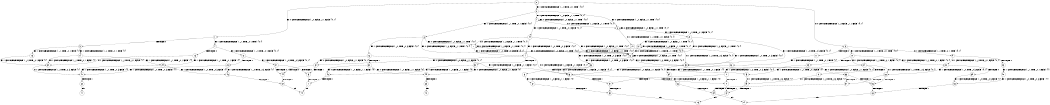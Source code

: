digraph BCG {
size = "7, 10.5";
center = TRUE;
node [shape = circle];
0 [peripheries = 2];
0 -> 1 [label = "EX !0 !ATOMIC_EXCH_BRANCH (1, +0, FALSE, +1, 1, FALSE) !{0, 1}"];
0 -> 2 [label = "EX !1 !ATOMIC_EXCH_BRANCH (1, +1, TRUE, +0, 1, TRUE) !{0, 1}"];
0 -> 3 [label = "EX !0 !ATOMIC_EXCH_BRANCH (1, +0, FALSE, +1, 1, FALSE) !{0, 1}"];
1 -> 4 [label = "EX !1 !ATOMIC_EXCH_BRANCH (1, +1, TRUE, +0, 1, TRUE) !{0, 1}"];
1 -> 5 [label = "TERMINATE !0"];
2 -> 6 [label = "EX !1 !ATOMIC_EXCH_BRANCH (1, +1, TRUE, +0, 1, FALSE) !{0, 1}"];
2 -> 7 [label = "EX !0 !ATOMIC_EXCH_BRANCH (1, +0, FALSE, +1, 1, TRUE) !{0, 1}"];
2 -> 8 [label = "EX !0 !ATOMIC_EXCH_BRANCH (1, +0, FALSE, +1, 1, TRUE) !{0, 1}"];
3 -> 9 [label = "EX !1 !ATOMIC_EXCH_BRANCH (1, +1, TRUE, +0, 1, TRUE) !{0, 1}"];
3 -> 10 [label = "EX !1 !ATOMIC_EXCH_BRANCH (1, +1, TRUE, +0, 1, TRUE) !{0, 1}"];
3 -> 11 [label = "TERMINATE !0"];
4 -> 12 [label = "EX !1 !ATOMIC_EXCH_BRANCH (1, +1, TRUE, +0, 1, FALSE) !{0, 1}"];
4 -> 13 [label = "TERMINATE !0"];
5 -> 14 [label = "EX !1 !ATOMIC_EXCH_BRANCH (1, +1, TRUE, +0, 1, TRUE) !{1}"];
5 -> 15 [label = "EX !1 !ATOMIC_EXCH_BRANCH (1, +1, TRUE, +0, 1, TRUE) !{1}"];
6 -> 16 [label = "EX !1 !ATOMIC_EXCH_BRANCH (1, +0, TRUE, +0, 3, FALSE) !{0, 1}"];
6 -> 17 [label = "EX !0 !ATOMIC_EXCH_BRANCH (1, +0, FALSE, +1, 1, TRUE) !{0, 1}"];
6 -> 18 [label = "EX !0 !ATOMIC_EXCH_BRANCH (1, +0, FALSE, +1, 1, TRUE) !{0, 1}"];
7 -> 7 [label = "EX !0 !ATOMIC_EXCH_BRANCH (1, +0, FALSE, +1, 1, TRUE) !{0, 1}"];
7 -> 19 [label = "EX !1 !ATOMIC_EXCH_BRANCH (1, +1, TRUE, +0, 1, FALSE) !{0, 1}"];
7 -> 8 [label = "EX !0 !ATOMIC_EXCH_BRANCH (1, +0, FALSE, +1, 1, TRUE) !{0, 1}"];
8 -> 20 [label = "EX !1 !ATOMIC_EXCH_BRANCH (1, +1, TRUE, +0, 1, FALSE) !{0, 1}"];
8 -> 8 [label = "EX !0 !ATOMIC_EXCH_BRANCH (1, +0, FALSE, +1, 1, TRUE) !{0, 1}"];
8 -> 21 [label = "EX !1 !ATOMIC_EXCH_BRANCH (1, +1, TRUE, +0, 1, FALSE) !{0, 1}"];
9 -> 22 [label = "EX !1 !ATOMIC_EXCH_BRANCH (1, +1, TRUE, +0, 1, FALSE) !{0, 1}"];
9 -> 23 [label = "TERMINATE !0"];
10 -> 22 [label = "EX !1 !ATOMIC_EXCH_BRANCH (1, +1, TRUE, +0, 1, FALSE) !{0, 1}"];
10 -> 24 [label = "EX !1 !ATOMIC_EXCH_BRANCH (1, +1, TRUE, +0, 1, FALSE) !{0, 1}"];
10 -> 25 [label = "TERMINATE !0"];
11 -> 26 [label = "EX !1 !ATOMIC_EXCH_BRANCH (1, +1, TRUE, +0, 1, TRUE) !{1}"];
12 -> 27 [label = "EX !1 !ATOMIC_EXCH_BRANCH (1, +0, TRUE, +0, 3, FALSE) !{0, 1}"];
12 -> 28 [label = "TERMINATE !0"];
13 -> 29 [label = "EX !1 !ATOMIC_EXCH_BRANCH (1, +1, TRUE, +0, 1, FALSE) !{1}"];
13 -> 30 [label = "EX !1 !ATOMIC_EXCH_BRANCH (1, +1, TRUE, +0, 1, FALSE) !{1}"];
14 -> 29 [label = "EX !1 !ATOMIC_EXCH_BRANCH (1, +1, TRUE, +0, 1, FALSE) !{1}"];
14 -> 30 [label = "EX !1 !ATOMIC_EXCH_BRANCH (1, +1, TRUE, +0, 1, FALSE) !{1}"];
15 -> 30 [label = "EX !1 !ATOMIC_EXCH_BRANCH (1, +1, TRUE, +0, 1, FALSE) !{1}"];
16 -> 31 [label = "EX !0 !ATOMIC_EXCH_BRANCH (1, +0, FALSE, +1, 1, FALSE) !{0, 1}"];
16 -> 32 [label = "TERMINATE !1"];
16 -> 33 [label = "EX !0 !ATOMIC_EXCH_BRANCH (1, +0, FALSE, +1, 1, FALSE) !{0, 1}"];
17 -> 17 [label = "EX !0 !ATOMIC_EXCH_BRANCH (1, +0, FALSE, +1, 1, TRUE) !{0, 1}"];
17 -> 34 [label = "EX !1 !ATOMIC_EXCH_BRANCH (1, +0, TRUE, +0, 3, FALSE) !{0, 1}"];
17 -> 18 [label = "EX !0 !ATOMIC_EXCH_BRANCH (1, +0, FALSE, +1, 1, TRUE) !{0, 1}"];
18 -> 35 [label = "EX !1 !ATOMIC_EXCH_BRANCH (1, +0, TRUE, +0, 3, FALSE) !{0, 1}"];
18 -> 18 [label = "EX !0 !ATOMIC_EXCH_BRANCH (1, +0, FALSE, +1, 1, TRUE) !{0, 1}"];
18 -> 36 [label = "EX !1 !ATOMIC_EXCH_BRANCH (1, +0, TRUE, +0, 3, FALSE) !{0, 1}"];
19 -> 17 [label = "EX !0 !ATOMIC_EXCH_BRANCH (1, +0, FALSE, +1, 1, TRUE) !{0, 1}"];
19 -> 34 [label = "EX !1 !ATOMIC_EXCH_BRANCH (1, +0, TRUE, +0, 3, FALSE) !{0, 1}"];
19 -> 18 [label = "EX !0 !ATOMIC_EXCH_BRANCH (1, +0, FALSE, +1, 1, TRUE) !{0, 1}"];
20 -> 37 [label = "EX !0 !ATOMIC_EXCH_BRANCH (1, +0, FALSE, +1, 1, TRUE) !{0, 1}"];
20 -> 35 [label = "EX !1 !ATOMIC_EXCH_BRANCH (1, +0, TRUE, +0, 3, FALSE) !{0, 1}"];
20 -> 18 [label = "EX !0 !ATOMIC_EXCH_BRANCH (1, +0, FALSE, +1, 1, TRUE) !{0, 1}"];
21 -> 35 [label = "EX !1 !ATOMIC_EXCH_BRANCH (1, +0, TRUE, +0, 3, FALSE) !{0, 1}"];
21 -> 18 [label = "EX !0 !ATOMIC_EXCH_BRANCH (1, +0, FALSE, +1, 1, TRUE) !{0, 1}"];
21 -> 36 [label = "EX !1 !ATOMIC_EXCH_BRANCH (1, +0, TRUE, +0, 3, FALSE) !{0, 1}"];
22 -> 38 [label = "EX !1 !ATOMIC_EXCH_BRANCH (1, +0, TRUE, +0, 3, FALSE) !{0, 1}"];
22 -> 39 [label = "TERMINATE !0"];
23 -> 40 [label = "EX !1 !ATOMIC_EXCH_BRANCH (1, +1, TRUE, +0, 1, FALSE) !{1}"];
24 -> 38 [label = "EX !1 !ATOMIC_EXCH_BRANCH (1, +0, TRUE, +0, 3, FALSE) !{0, 1}"];
24 -> 41 [label = "EX !1 !ATOMIC_EXCH_BRANCH (1, +0, TRUE, +0, 3, FALSE) !{0, 1}"];
24 -> 42 [label = "TERMINATE !0"];
25 -> 43 [label = "EX !1 !ATOMIC_EXCH_BRANCH (1, +1, TRUE, +0, 1, FALSE) !{1}"];
26 -> 43 [label = "EX !1 !ATOMIC_EXCH_BRANCH (1, +1, TRUE, +0, 1, FALSE) !{1}"];
27 -> 44 [label = "TERMINATE !0"];
27 -> 45 [label = "TERMINATE !1"];
28 -> 46 [label = "EX !1 !ATOMIC_EXCH_BRANCH (1, +0, TRUE, +0, 3, FALSE) !{1}"];
28 -> 47 [label = "EX !1 !ATOMIC_EXCH_BRANCH (1, +0, TRUE, +0, 3, FALSE) !{1}"];
29 -> 46 [label = "EX !1 !ATOMIC_EXCH_BRANCH (1, +0, TRUE, +0, 3, FALSE) !{1}"];
29 -> 47 [label = "EX !1 !ATOMIC_EXCH_BRANCH (1, +0, TRUE, +0, 3, FALSE) !{1}"];
30 -> 47 [label = "EX !1 !ATOMIC_EXCH_BRANCH (1, +0, TRUE, +0, 3, FALSE) !{1}"];
31 -> 44 [label = "TERMINATE !0"];
31 -> 45 [label = "TERMINATE !1"];
32 -> 48 [label = "EX !0 !ATOMIC_EXCH_BRANCH (1, +0, FALSE, +1, 1, FALSE) !{0}"];
32 -> 49 [label = "EX !0 !ATOMIC_EXCH_BRANCH (1, +0, FALSE, +1, 1, FALSE) !{0}"];
33 -> 50 [label = "TERMINATE !0"];
33 -> 51 [label = "TERMINATE !1"];
34 -> 31 [label = "EX !0 !ATOMIC_EXCH_BRANCH (1, +0, FALSE, +1, 1, FALSE) !{0, 1}"];
34 -> 52 [label = "TERMINATE !1"];
34 -> 33 [label = "EX !0 !ATOMIC_EXCH_BRANCH (1, +0, FALSE, +1, 1, FALSE) !{0, 1}"];
35 -> 53 [label = "EX !0 !ATOMIC_EXCH_BRANCH (1, +0, FALSE, +1, 1, FALSE) !{0, 1}"];
35 -> 54 [label = "TERMINATE !1"];
35 -> 33 [label = "EX !0 !ATOMIC_EXCH_BRANCH (1, +0, FALSE, +1, 1, FALSE) !{0, 1}"];
36 -> 33 [label = "EX !0 !ATOMIC_EXCH_BRANCH (1, +0, FALSE, +1, 1, FALSE) !{0, 1}"];
36 -> 55 [label = "TERMINATE !1"];
37 -> 37 [label = "EX !0 !ATOMIC_EXCH_BRANCH (1, +0, FALSE, +1, 1, TRUE) !{0, 1}"];
37 -> 35 [label = "EX !1 !ATOMIC_EXCH_BRANCH (1, +0, TRUE, +0, 3, FALSE) !{0, 1}"];
37 -> 18 [label = "EX !0 !ATOMIC_EXCH_BRANCH (1, +0, FALSE, +1, 1, TRUE) !{0, 1}"];
38 -> 56 [label = "TERMINATE !0"];
38 -> 57 [label = "TERMINATE !1"];
39 -> 58 [label = "EX !1 !ATOMIC_EXCH_BRANCH (1, +0, TRUE, +0, 3, FALSE) !{1}"];
40 -> 58 [label = "EX !1 !ATOMIC_EXCH_BRANCH (1, +0, TRUE, +0, 3, FALSE) !{1}"];
41 -> 50 [label = "TERMINATE !0"];
41 -> 51 [label = "TERMINATE !1"];
42 -> 59 [label = "EX !1 !ATOMIC_EXCH_BRANCH (1, +0, TRUE, +0, 3, FALSE) !{1}"];
43 -> 59 [label = "EX !1 !ATOMIC_EXCH_BRANCH (1, +0, TRUE, +0, 3, FALSE) !{1}"];
44 -> 60 [label = "TERMINATE !1"];
45 -> 61 [label = "TERMINATE !0"];
46 -> 60 [label = "TERMINATE !1"];
47 -> 62 [label = "TERMINATE !1"];
48 -> 61 [label = "TERMINATE !0"];
49 -> 63 [label = "TERMINATE !0"];
50 -> 64 [label = "TERMINATE !1"];
51 -> 65 [label = "TERMINATE !0"];
52 -> 48 [label = "EX !0 !ATOMIC_EXCH_BRANCH (1, +0, FALSE, +1, 1, FALSE) !{0}"];
52 -> 49 [label = "EX !0 !ATOMIC_EXCH_BRANCH (1, +0, FALSE, +1, 1, FALSE) !{0}"];
53 -> 56 [label = "TERMINATE !0"];
53 -> 57 [label = "TERMINATE !1"];
54 -> 66 [label = "EX !0 !ATOMIC_EXCH_BRANCH (1, +0, FALSE, +1, 1, FALSE) !{0}"];
55 -> 67 [label = "EX !0 !ATOMIC_EXCH_BRANCH (1, +0, FALSE, +1, 1, FALSE) !{0}"];
56 -> 68 [label = "TERMINATE !1"];
57 -> 69 [label = "TERMINATE !0"];
58 -> 68 [label = "TERMINATE !1"];
59 -> 64 [label = "TERMINATE !1"];
60 -> 70 [label = "exit"];
61 -> 70 [label = "exit"];
62 -> 71 [label = "exit"];
63 -> 72 [label = "exit"];
64 -> 73 [label = "exit"];
65 -> 73 [label = "exit"];
66 -> 69 [label = "TERMINATE !0"];
67 -> 65 [label = "TERMINATE !0"];
68 -> 74 [label = "exit"];
69 -> 74 [label = "exit"];
}
